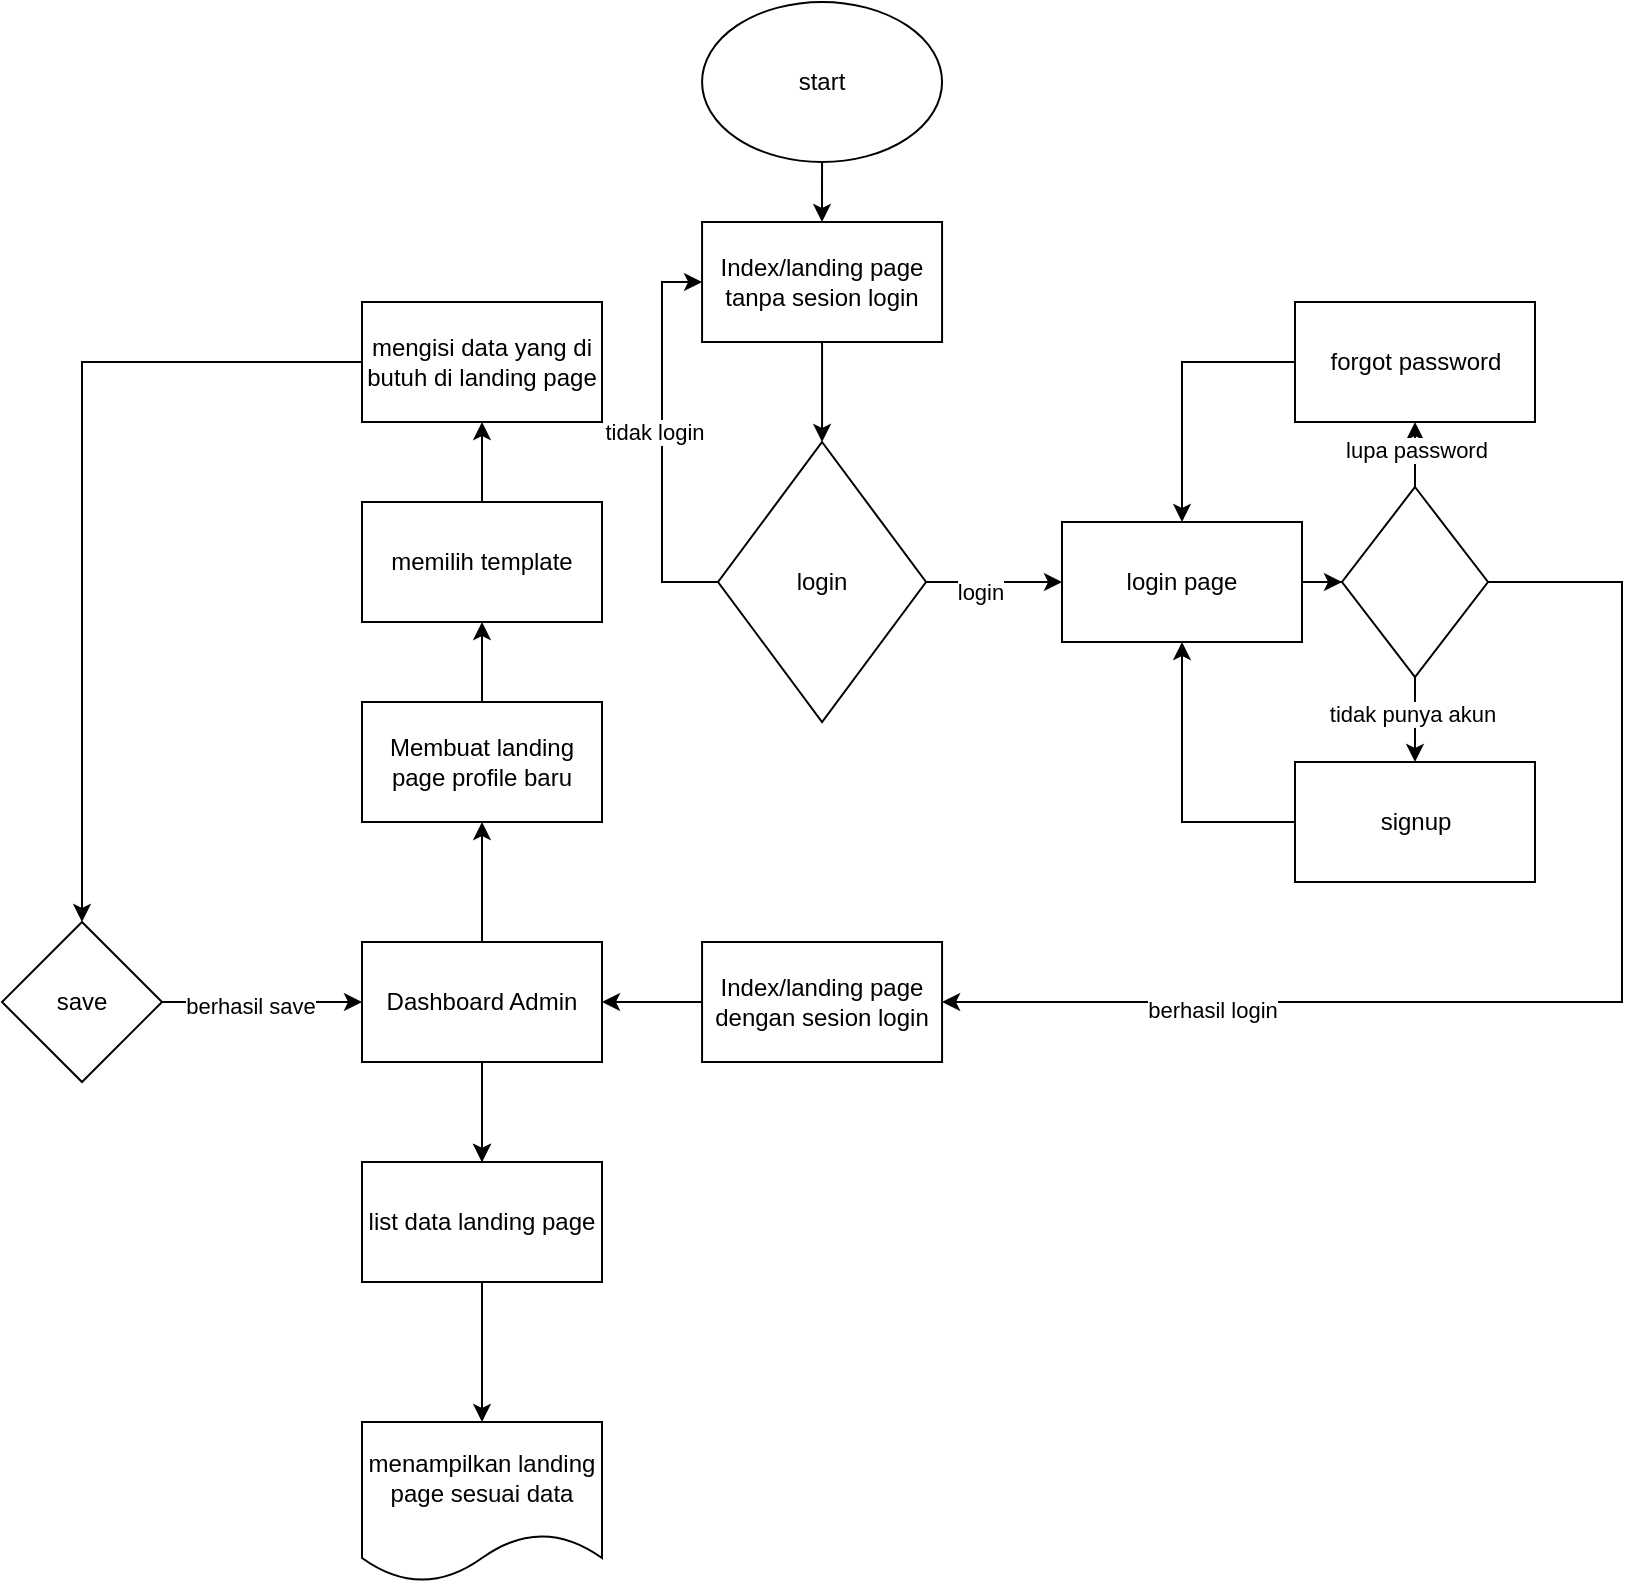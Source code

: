 <mxfile version="27.1.6">
  <diagram name="Halaman-1" id="Z718iWdIfYxY_YmMXB0N">
    <mxGraphModel dx="1990" dy="681" grid="1" gridSize="10" guides="1" tooltips="1" connect="1" arrows="1" fold="1" page="1" pageScale="1" pageWidth="827" pageHeight="1169" math="0" shadow="0">
      <root>
        <mxCell id="0" />
        <mxCell id="1" parent="0" />
        <mxCell id="gmQlRDEqCTDmytD4HOF9-41" style="edgeStyle=orthogonalEdgeStyle;rounded=0;orthogonalLoop=1;jettySize=auto;html=1;entryX=0.5;entryY=0;entryDx=0;entryDy=0;" edge="1" parent="1" source="68uALNGsQT05MzYOzQD--1" target="gmQlRDEqCTDmytD4HOF9-1">
          <mxGeometry relative="1" as="geometry" />
        </mxCell>
        <mxCell id="68uALNGsQT05MzYOzQD--1" value="Index/landing page&lt;br&gt;tanpa sesion login" style="rounded=0;whiteSpace=wrap;html=1;" parent="1" vertex="1">
          <mxGeometry x="-468.97" y="270" width="120" height="60" as="geometry" />
        </mxCell>
        <mxCell id="gmQlRDEqCTDmytD4HOF9-56" value="" style="edgeStyle=orthogonalEdgeStyle;rounded=0;orthogonalLoop=1;jettySize=auto;html=1;" edge="1" parent="1" source="68uALNGsQT05MzYOzQD--3" target="gmQlRDEqCTDmytD4HOF9-6">
          <mxGeometry relative="1" as="geometry" />
        </mxCell>
        <mxCell id="68uALNGsQT05MzYOzQD--3" value="login page" style="rounded=0;whiteSpace=wrap;html=1;" parent="1" vertex="1">
          <mxGeometry x="-289" y="420" width="120" height="60" as="geometry" />
        </mxCell>
        <mxCell id="gmQlRDEqCTDmytD4HOF9-55" style="edgeStyle=orthogonalEdgeStyle;rounded=0;orthogonalLoop=1;jettySize=auto;html=1;entryX=0;entryY=0.5;entryDx=0;entryDy=0;" edge="1" parent="1" source="gmQlRDEqCTDmytD4HOF9-1" target="68uALNGsQT05MzYOzQD--3">
          <mxGeometry relative="1" as="geometry" />
        </mxCell>
        <mxCell id="gmQlRDEqCTDmytD4HOF9-64" value="login" style="edgeLabel;html=1;align=center;verticalAlign=middle;resizable=0;points=[];" vertex="1" connectable="0" parent="gmQlRDEqCTDmytD4HOF9-55">
          <mxGeometry x="-0.199" y="-5" relative="1" as="geometry">
            <mxPoint as="offset" />
          </mxGeometry>
        </mxCell>
        <mxCell id="gmQlRDEqCTDmytD4HOF9-65" style="edgeStyle=orthogonalEdgeStyle;rounded=0;orthogonalLoop=1;jettySize=auto;html=1;entryX=0;entryY=0.5;entryDx=0;entryDy=0;" edge="1" parent="1" source="gmQlRDEqCTDmytD4HOF9-1" target="68uALNGsQT05MzYOzQD--1">
          <mxGeometry relative="1" as="geometry">
            <Array as="points">
              <mxPoint x="-489" y="450" />
              <mxPoint x="-489" y="300" />
            </Array>
          </mxGeometry>
        </mxCell>
        <mxCell id="gmQlRDEqCTDmytD4HOF9-66" value="tidak login" style="edgeLabel;html=1;align=center;verticalAlign=middle;resizable=0;points=[];" vertex="1" connectable="0" parent="gmQlRDEqCTDmytD4HOF9-65">
          <mxGeometry x="0.043" y="4" relative="1" as="geometry">
            <mxPoint as="offset" />
          </mxGeometry>
        </mxCell>
        <mxCell id="gmQlRDEqCTDmytD4HOF9-1" value="login" style="rhombus;whiteSpace=wrap;html=1;" vertex="1" parent="1">
          <mxGeometry x="-460.97" y="380" width="104" height="140" as="geometry" />
        </mxCell>
        <mxCell id="gmQlRDEqCTDmytD4HOF9-13" value="" style="edgeStyle=orthogonalEdgeStyle;rounded=0;orthogonalLoop=1;jettySize=auto;html=1;" edge="1" parent="1" source="gmQlRDEqCTDmytD4HOF9-6" target="gmQlRDEqCTDmytD4HOF9-12">
          <mxGeometry relative="1" as="geometry" />
        </mxCell>
        <mxCell id="gmQlRDEqCTDmytD4HOF9-16" value="lupa password" style="edgeLabel;html=1;align=center;verticalAlign=middle;resizable=0;points=[];" vertex="1" connectable="0" parent="gmQlRDEqCTDmytD4HOF9-13">
          <mxGeometry x="-0.097" relative="1" as="geometry">
            <mxPoint as="offset" />
          </mxGeometry>
        </mxCell>
        <mxCell id="gmQlRDEqCTDmytD4HOF9-45" value="" style="edgeStyle=orthogonalEdgeStyle;rounded=0;orthogonalLoop=1;jettySize=auto;html=1;" edge="1" parent="1" source="gmQlRDEqCTDmytD4HOF9-6" target="gmQlRDEqCTDmytD4HOF9-8">
          <mxGeometry relative="1" as="geometry" />
        </mxCell>
        <mxCell id="gmQlRDEqCTDmytD4HOF9-52" value="tidak punya akun" style="edgeLabel;html=1;align=center;verticalAlign=middle;resizable=0;points=[];" vertex="1" connectable="0" parent="gmQlRDEqCTDmytD4HOF9-45">
          <mxGeometry x="-0.149" y="-2" relative="1" as="geometry">
            <mxPoint as="offset" />
          </mxGeometry>
        </mxCell>
        <mxCell id="gmQlRDEqCTDmytD4HOF9-70" style="edgeStyle=orthogonalEdgeStyle;rounded=0;orthogonalLoop=1;jettySize=auto;html=1;entryX=1;entryY=0.5;entryDx=0;entryDy=0;" edge="1" parent="1" source="gmQlRDEqCTDmytD4HOF9-6" target="gmQlRDEqCTDmytD4HOF9-62">
          <mxGeometry relative="1" as="geometry">
            <Array as="points">
              <mxPoint x="-9" y="450" />
              <mxPoint x="-9" y="660" />
            </Array>
          </mxGeometry>
        </mxCell>
        <mxCell id="gmQlRDEqCTDmytD4HOF9-71" value="berhasil login" style="edgeLabel;html=1;align=center;verticalAlign=middle;resizable=0;points=[];" vertex="1" connectable="0" parent="gmQlRDEqCTDmytD4HOF9-70">
          <mxGeometry x="0.561" y="4" relative="1" as="geometry">
            <mxPoint x="-1" as="offset" />
          </mxGeometry>
        </mxCell>
        <mxCell id="gmQlRDEqCTDmytD4HOF9-6" value="" style="rhombus;whiteSpace=wrap;html=1;" vertex="1" parent="1">
          <mxGeometry x="-149" y="402.5" width="73" height="95" as="geometry" />
        </mxCell>
        <mxCell id="gmQlRDEqCTDmytD4HOF9-46" style="edgeStyle=orthogonalEdgeStyle;rounded=0;orthogonalLoop=1;jettySize=auto;html=1;entryX=0.5;entryY=1;entryDx=0;entryDy=0;" edge="1" parent="1" source="gmQlRDEqCTDmytD4HOF9-8" target="68uALNGsQT05MzYOzQD--3">
          <mxGeometry relative="1" as="geometry">
            <Array as="points">
              <mxPoint x="-229" y="570" />
            </Array>
          </mxGeometry>
        </mxCell>
        <mxCell id="gmQlRDEqCTDmytD4HOF9-8" value="signup" style="whiteSpace=wrap;html=1;" vertex="1" parent="1">
          <mxGeometry x="-172.5" y="540" width="120" height="60" as="geometry" />
        </mxCell>
        <mxCell id="gmQlRDEqCTDmytD4HOF9-14" value="" style="edgeStyle=orthogonalEdgeStyle;rounded=0;orthogonalLoop=1;jettySize=auto;html=1;" edge="1" parent="1" source="gmQlRDEqCTDmytD4HOF9-12" target="68uALNGsQT05MzYOzQD--3">
          <mxGeometry relative="1" as="geometry">
            <Array as="points">
              <mxPoint x="-229" y="340" />
            </Array>
          </mxGeometry>
        </mxCell>
        <mxCell id="gmQlRDEqCTDmytD4HOF9-12" value="forgot password" style="whiteSpace=wrap;html=1;" vertex="1" parent="1">
          <mxGeometry x="-172.5" y="310" width="120" height="60" as="geometry" />
        </mxCell>
        <mxCell id="gmQlRDEqCTDmytD4HOF9-18" value="" style="edgeStyle=orthogonalEdgeStyle;rounded=0;orthogonalLoop=1;jettySize=auto;html=1;" edge="1" parent="1" source="gmQlRDEqCTDmytD4HOF9-17" target="68uALNGsQT05MzYOzQD--1">
          <mxGeometry relative="1" as="geometry" />
        </mxCell>
        <mxCell id="gmQlRDEqCTDmytD4HOF9-17" value="start" style="ellipse;whiteSpace=wrap;html=1;" vertex="1" parent="1">
          <mxGeometry x="-468.97" y="160" width="120" height="80" as="geometry" />
        </mxCell>
        <mxCell id="gmQlRDEqCTDmytD4HOF9-22" value="" style="edgeStyle=orthogonalEdgeStyle;rounded=0;orthogonalLoop=1;jettySize=auto;html=1;" edge="1" parent="1" source="gmQlRDEqCTDmytD4HOF9-19" target="gmQlRDEqCTDmytD4HOF9-21">
          <mxGeometry relative="1" as="geometry" />
        </mxCell>
        <mxCell id="gmQlRDEqCTDmytD4HOF9-23" value="" style="edgeStyle=orthogonalEdgeStyle;rounded=0;orthogonalLoop=1;jettySize=auto;html=1;" edge="1" parent="1" source="gmQlRDEqCTDmytD4HOF9-19" target="gmQlRDEqCTDmytD4HOF9-21">
          <mxGeometry relative="1" as="geometry" />
        </mxCell>
        <mxCell id="gmQlRDEqCTDmytD4HOF9-25" value="" style="edgeStyle=orthogonalEdgeStyle;rounded=0;orthogonalLoop=1;jettySize=auto;html=1;" edge="1" parent="1" source="gmQlRDEqCTDmytD4HOF9-19" target="gmQlRDEqCTDmytD4HOF9-24">
          <mxGeometry relative="1" as="geometry" />
        </mxCell>
        <mxCell id="gmQlRDEqCTDmytD4HOF9-19" value="Dashboard Admin" style="whiteSpace=wrap;html=1;" vertex="1" parent="1">
          <mxGeometry x="-639" y="630" width="120" height="60" as="geometry" />
        </mxCell>
        <mxCell id="gmQlRDEqCTDmytD4HOF9-73" value="" style="edgeStyle=orthogonalEdgeStyle;rounded=0;orthogonalLoop=1;jettySize=auto;html=1;" edge="1" parent="1" source="gmQlRDEqCTDmytD4HOF9-21" target="gmQlRDEqCTDmytD4HOF9-72">
          <mxGeometry relative="1" as="geometry" />
        </mxCell>
        <mxCell id="gmQlRDEqCTDmytD4HOF9-21" value="list data landing page" style="whiteSpace=wrap;html=1;" vertex="1" parent="1">
          <mxGeometry x="-639" y="740" width="120" height="60" as="geometry" />
        </mxCell>
        <mxCell id="gmQlRDEqCTDmytD4HOF9-29" value="" style="edgeStyle=orthogonalEdgeStyle;rounded=0;orthogonalLoop=1;jettySize=auto;html=1;" edge="1" parent="1" source="gmQlRDEqCTDmytD4HOF9-24" target="gmQlRDEqCTDmytD4HOF9-28">
          <mxGeometry relative="1" as="geometry" />
        </mxCell>
        <mxCell id="gmQlRDEqCTDmytD4HOF9-24" value="Membuat landing page profile baru" style="whiteSpace=wrap;html=1;" vertex="1" parent="1">
          <mxGeometry x="-639" y="510" width="120" height="60" as="geometry" />
        </mxCell>
        <mxCell id="gmQlRDEqCTDmytD4HOF9-31" value="" style="edgeStyle=orthogonalEdgeStyle;rounded=0;orthogonalLoop=1;jettySize=auto;html=1;" edge="1" parent="1" source="gmQlRDEqCTDmytD4HOF9-28" target="gmQlRDEqCTDmytD4HOF9-30">
          <mxGeometry relative="1" as="geometry" />
        </mxCell>
        <mxCell id="gmQlRDEqCTDmytD4HOF9-28" value="memilih template" style="whiteSpace=wrap;html=1;" vertex="1" parent="1">
          <mxGeometry x="-639" y="410" width="120" height="60" as="geometry" />
        </mxCell>
        <mxCell id="gmQlRDEqCTDmytD4HOF9-33" value="" style="edgeStyle=orthogonalEdgeStyle;rounded=0;orthogonalLoop=1;jettySize=auto;html=1;" edge="1" parent="1" source="gmQlRDEqCTDmytD4HOF9-30" target="gmQlRDEqCTDmytD4HOF9-32">
          <mxGeometry relative="1" as="geometry" />
        </mxCell>
        <mxCell id="gmQlRDEqCTDmytD4HOF9-30" value="mengisi data yang di butuh di landing page" style="whiteSpace=wrap;html=1;" vertex="1" parent="1">
          <mxGeometry x="-639" y="310" width="120" height="60" as="geometry" />
        </mxCell>
        <mxCell id="gmQlRDEqCTDmytD4HOF9-50" style="edgeStyle=orthogonalEdgeStyle;rounded=0;orthogonalLoop=1;jettySize=auto;html=1;" edge="1" parent="1" source="gmQlRDEqCTDmytD4HOF9-32" target="gmQlRDEqCTDmytD4HOF9-19">
          <mxGeometry relative="1" as="geometry" />
        </mxCell>
        <mxCell id="gmQlRDEqCTDmytD4HOF9-51" value="berhasil save" style="edgeLabel;html=1;align=center;verticalAlign=middle;resizable=0;points=[];" vertex="1" connectable="0" parent="gmQlRDEqCTDmytD4HOF9-50">
          <mxGeometry x="-0.119" y="-2" relative="1" as="geometry">
            <mxPoint as="offset" />
          </mxGeometry>
        </mxCell>
        <mxCell id="gmQlRDEqCTDmytD4HOF9-32" value="save" style="rhombus;whiteSpace=wrap;html=1;" vertex="1" parent="1">
          <mxGeometry x="-819" y="620" width="80" height="80" as="geometry" />
        </mxCell>
        <mxCell id="gmQlRDEqCTDmytD4HOF9-69" style="edgeStyle=orthogonalEdgeStyle;rounded=0;orthogonalLoop=1;jettySize=auto;html=1;entryX=1;entryY=0.5;entryDx=0;entryDy=0;" edge="1" parent="1" source="gmQlRDEqCTDmytD4HOF9-62" target="gmQlRDEqCTDmytD4HOF9-19">
          <mxGeometry relative="1" as="geometry" />
        </mxCell>
        <mxCell id="gmQlRDEqCTDmytD4HOF9-62" value="Index/landing page&lt;br&gt;dengan sesion login" style="whiteSpace=wrap;html=1;" vertex="1" parent="1">
          <mxGeometry x="-468.97" y="630" width="120" height="60" as="geometry" />
        </mxCell>
        <mxCell id="gmQlRDEqCTDmytD4HOF9-72" value="menampilkan landing page sesuai data" style="shape=document;whiteSpace=wrap;html=1;boundedLbl=1;" vertex="1" parent="1">
          <mxGeometry x="-639" y="870" width="120" height="80" as="geometry" />
        </mxCell>
      </root>
    </mxGraphModel>
  </diagram>
</mxfile>
